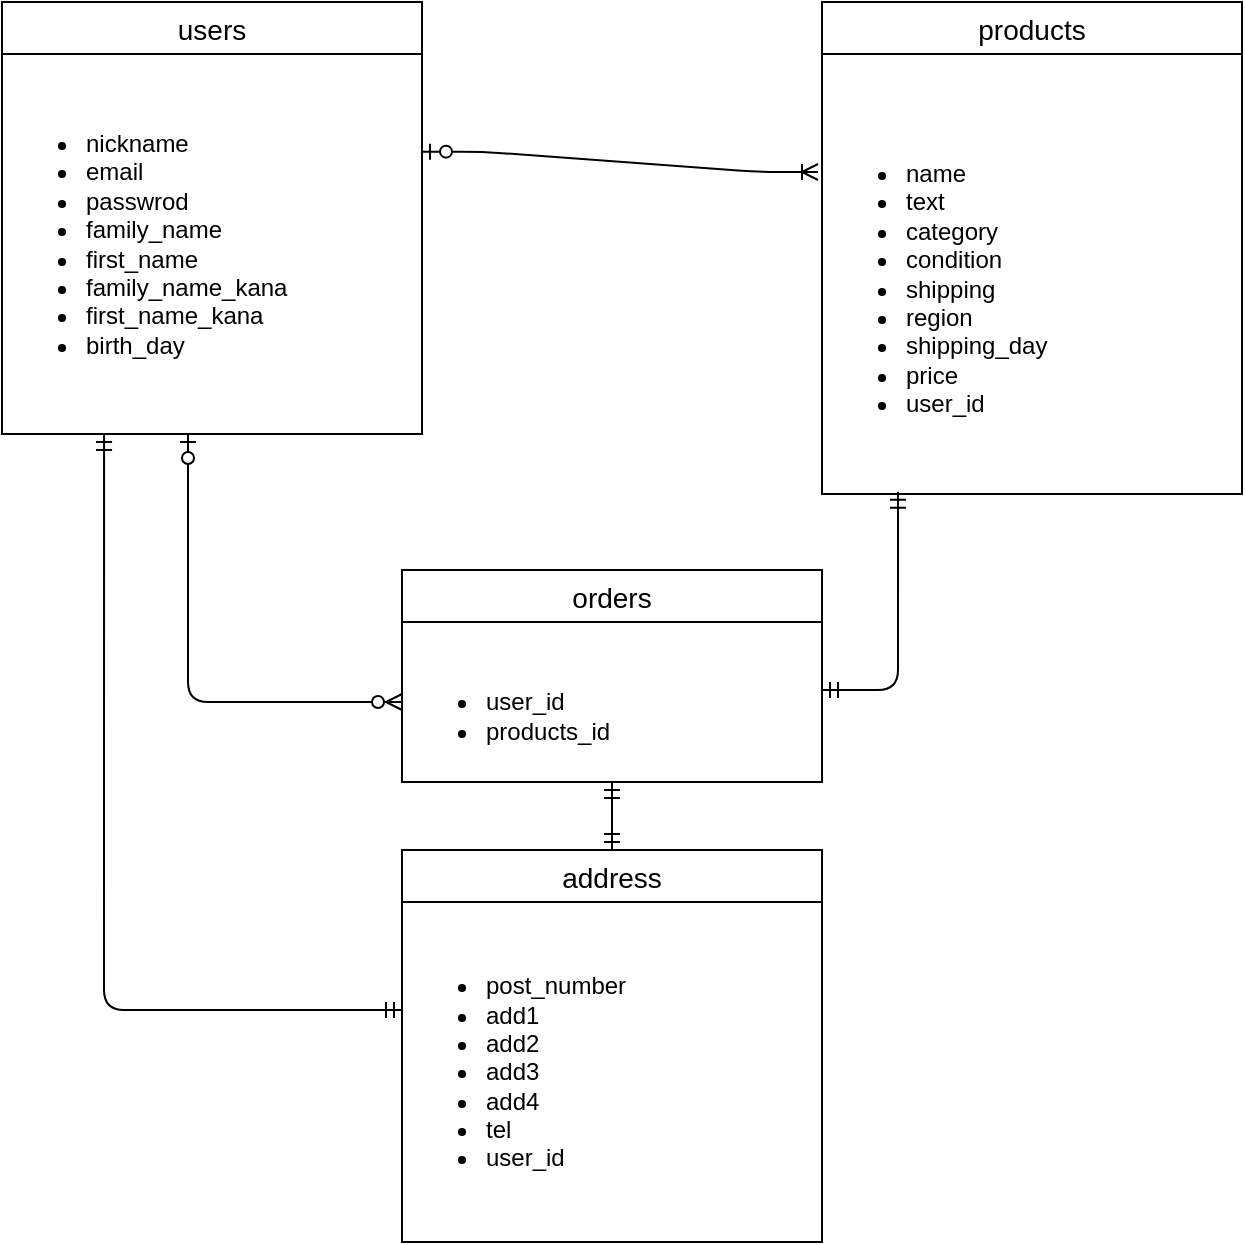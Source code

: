 <mxfile version="13.6.5">
    <diagram id="9K8EPHFhEbP_odeJG9TJ" name="ページ1">
        <mxGraphModel dx="1410" dy="679" grid="1" gridSize="10" guides="1" tooltips="1" connect="1" arrows="1" fold="1" page="1" pageScale="1" pageWidth="827" pageHeight="1169" math="0" shadow="0">
            <root>
                <mxCell id="0"/>
                <mxCell id="1" parent="0"/>
                <mxCell id="17" value="users" style="swimlane;fontStyle=0;childLayout=stackLayout;horizontal=1;startSize=26;horizontalStack=0;resizeParent=1;resizeParentMax=0;resizeLast=0;collapsible=1;marginBottom=0;align=center;fontSize=14;rounded=0;sketch=0;" parent="1" vertex="1">
                    <mxGeometry x="-110" y="16" width="210" height="216" as="geometry"/>
                </mxCell>
                <mxCell id="21" value="&lt;ul&gt;&lt;li&gt;nickname&lt;/li&gt;&lt;li&gt;email&lt;/li&gt;&lt;li&gt;passwrod&lt;/li&gt;&lt;li&gt;family_name&lt;/li&gt;&lt;li&gt;first_name&lt;/li&gt;&lt;li&gt;family_name_kana&lt;/li&gt;&lt;li&gt;first_name_kana&lt;/li&gt;&lt;li&gt;birth_day&lt;/li&gt;&lt;/ul&gt;" style="text;html=1;align=left;verticalAlign=middle;resizable=0;points=[];autosize=1;" parent="17" vertex="1">
                    <mxGeometry y="26" width="210" height="190" as="geometry"/>
                </mxCell>
                <mxCell id="41" value="orders" style="swimlane;fontStyle=0;childLayout=stackLayout;horizontal=1;startSize=26;horizontalStack=0;resizeParent=1;resizeParentMax=0;resizeLast=0;collapsible=1;marginBottom=0;align=center;fontSize=14;rounded=0;sketch=0;" parent="1" vertex="1">
                    <mxGeometry x="90" y="300" width="210" height="106" as="geometry"/>
                </mxCell>
                <mxCell id="42" value="&lt;br&gt;&lt;ul&gt;&lt;li&gt;user_id&lt;/li&gt;&lt;li&gt;products_id&lt;/li&gt;&lt;/ul&gt;" style="text;html=1;align=left;verticalAlign=middle;resizable=0;points=[];autosize=1;" parent="41" vertex="1">
                    <mxGeometry y="26" width="210" height="80" as="geometry"/>
                </mxCell>
                <mxCell id="43" value="address" style="swimlane;fontStyle=0;childLayout=stackLayout;horizontal=1;startSize=26;horizontalStack=0;resizeParent=1;resizeParentMax=0;resizeLast=0;collapsible=1;marginBottom=0;align=center;fontSize=14;rounded=0;sketch=0;" parent="1" vertex="1">
                    <mxGeometry x="90" y="440" width="210" height="196" as="geometry"/>
                </mxCell>
                <mxCell id="44" value="&lt;ul&gt;&lt;li&gt;post_number&lt;/li&gt;&lt;li&gt;add1&lt;/li&gt;&lt;li&gt;add2&lt;/li&gt;&lt;li&gt;add3&lt;/li&gt;&lt;li&gt;add4&lt;/li&gt;&lt;li&gt;tel&lt;/li&gt;&lt;li&gt;user_id&lt;/li&gt;&lt;/ul&gt;" style="text;html=1;align=left;verticalAlign=middle;resizable=0;points=[];autosize=1;" parent="43" vertex="1">
                    <mxGeometry y="26" width="210" height="170" as="geometry"/>
                </mxCell>
                <mxCell id="66" value="" style="edgeStyle=orthogonalEdgeStyle;fontSize=12;html=1;endArrow=ERmandOne;startArrow=ERmandOne;align=center;exitX=0.243;exitY=1;exitDx=0;exitDy=0;exitPerimeter=0;" parent="43" source="21" edge="1">
                    <mxGeometry width="100" height="100" relative="1" as="geometry">
                        <mxPoint x="-100" y="180" as="sourcePoint"/>
                        <mxPoint y="80" as="targetPoint"/>
                        <Array as="points">
                            <mxPoint x="-149" y="80"/>
                        </Array>
                    </mxGeometry>
                </mxCell>
                <mxCell id="57" value="" style="edgeStyle=elbowEdgeStyle;fontSize=12;html=1;endArrow=ERzeroToMany;startArrow=ERzeroToOne;align=center;" parent="1" source="21" edge="1">
                    <mxGeometry width="100" height="100" relative="1" as="geometry">
                        <mxPoint x="-17" y="300" as="sourcePoint"/>
                        <mxPoint x="90" y="366" as="targetPoint"/>
                        <Array as="points">
                            <mxPoint x="-17" y="316"/>
                        </Array>
                    </mxGeometry>
                </mxCell>
                <mxCell id="62" value="" style="fontSize=12;html=1;endArrow=ERmandOne;startArrow=ERmandOne;align=center;" parent="1" source="43" target="42" edge="1">
                    <mxGeometry width="100" height="100" relative="1" as="geometry">
                        <mxPoint x="410" y="490" as="sourcePoint"/>
                        <mxPoint x="510" y="390" as="targetPoint"/>
                    </mxGeometry>
                </mxCell>
                <mxCell id="63" value="" style="edgeStyle=orthogonalEdgeStyle;fontSize=12;html=1;endArrow=ERmandOne;startArrow=ERmandOne;align=center;entryX=0.181;entryY=0.995;entryDx=0;entryDy=0;entryPerimeter=0;" parent="1" source="42" target="70" edge="1">
                    <mxGeometry width="100" height="100" relative="1" as="geometry">
                        <mxPoint x="338" y="400" as="sourcePoint"/>
                        <mxPoint x="339" y="250" as="targetPoint"/>
                        <Array as="points">
                            <mxPoint x="338" y="360"/>
                        </Array>
                    </mxGeometry>
                </mxCell>
                <mxCell id="69" value="products" style="swimlane;fontStyle=0;childLayout=stackLayout;horizontal=1;startSize=26;horizontalStack=0;resizeParent=1;resizeParentMax=0;resizeLast=0;collapsible=1;marginBottom=0;align=center;fontSize=14;rounded=0;sketch=0;" parent="1" vertex="1">
                    <mxGeometry x="300" y="16" width="210" height="246" as="geometry"/>
                </mxCell>
                <mxCell id="70" value="&lt;br&gt;&lt;ul&gt;&lt;li&gt;name&lt;/li&gt;&lt;li&gt;text&lt;/li&gt;&lt;li&gt;category&lt;/li&gt;&lt;li&gt;condition&lt;/li&gt;&lt;li&gt;shipping&lt;/li&gt;&lt;li&gt;region&lt;/li&gt;&lt;li&gt;shipping_day&lt;/li&gt;&lt;li&gt;price&lt;/li&gt;&lt;li&gt;user_id&lt;/li&gt;&lt;/ul&gt;" style="text;html=1;align=left;verticalAlign=middle;resizable=0;points=[];autosize=1;" parent="69" vertex="1">
                    <mxGeometry y="26" width="210" height="220" as="geometry"/>
                </mxCell>
                <mxCell id="47" value="" style="edgeStyle=entityRelationEdgeStyle;fontSize=12;html=1;endArrow=ERoneToMany;startArrow=ERzeroToOne;align=center;exitX=1;exitY=0.257;exitDx=0;exitDy=0;exitPerimeter=0;" parent="1" source="21" edge="1">
                    <mxGeometry width="100" height="100" relative="1" as="geometry">
                        <mxPoint x="91" y="100" as="sourcePoint"/>
                        <mxPoint x="298" y="101" as="targetPoint"/>
                    </mxGeometry>
                </mxCell>
            </root>
        </mxGraphModel>
    </diagram>
</mxfile>